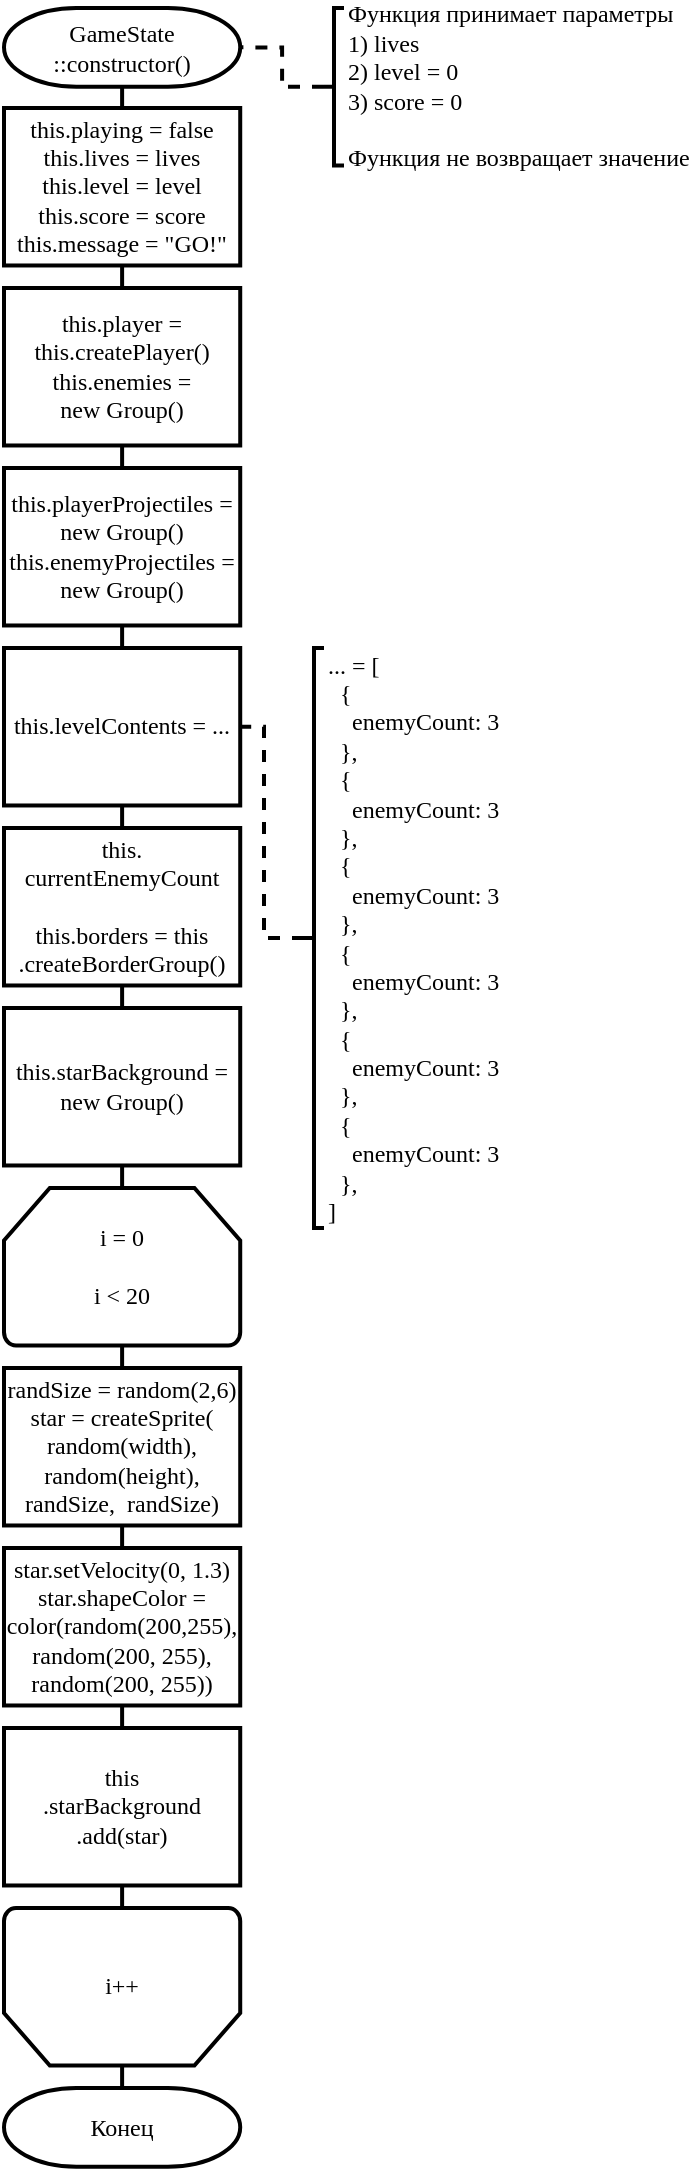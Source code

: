 <mxfile version="14.5.1" type="device"><diagram id="iy4qnBc_g1AcH5_ichhk" name="Page-1"><mxGraphModel dx="923" dy="519" grid="1" gridSize="10" guides="1" tooltips="1" connect="1" arrows="1" fold="1" page="1" pageScale="1" pageWidth="827" pageHeight="1169" math="0" shadow="0"><root><mxCell id="0"/><mxCell id="1" parent="0"/><mxCell id="CmOcgLPnoacuJ__g-Lwt-23" style="edgeStyle=orthogonalEdgeStyle;rounded=0;orthogonalLoop=1;jettySize=auto;html=1;exitX=0.5;exitY=1;exitDx=0;exitDy=0;exitPerimeter=0;entryX=0.5;entryY=0;entryDx=0;entryDy=0;endArrow=none;endFill=0;strokeWidth=2;fontFamily=Times New Roman;" edge="1" parent="1" source="CmOcgLPnoacuJ__g-Lwt-7" target="CmOcgLPnoacuJ__g-Lwt-8"><mxGeometry relative="1" as="geometry"/></mxCell><mxCell id="CmOcgLPnoacuJ__g-Lwt-7" value="GameState&lt;br&gt;::constructor()" style="strokeWidth=2;html=1;shape=mxgraph.flowchart.terminator;whiteSpace=wrap;fontFamily=Times New Roman;" vertex="1" parent="1"><mxGeometry x="40" y="40" width="118.11" height="39.37" as="geometry"/></mxCell><mxCell id="CmOcgLPnoacuJ__g-Lwt-24" style="edgeStyle=orthogonalEdgeStyle;rounded=0;orthogonalLoop=1;jettySize=auto;html=1;exitX=0.5;exitY=1;exitDx=0;exitDy=0;entryX=0.5;entryY=0;entryDx=0;entryDy=0;endArrow=none;endFill=0;strokeWidth=2;fontFamily=Times New Roman;" edge="1" parent="1" source="CmOcgLPnoacuJ__g-Lwt-8" target="CmOcgLPnoacuJ__g-Lwt-9"><mxGeometry relative="1" as="geometry"/></mxCell><mxCell id="CmOcgLPnoacuJ__g-Lwt-8" value="this.playing = false&lt;br&gt;this.lives = lives&lt;br&gt;this.level = level&lt;br&gt;this.score = score&lt;br&gt;this.message = &quot;GO!&quot;" style="rounded=0;whiteSpace=wrap;html=1;absoluteArcSize=1;arcSize=14;strokeWidth=2;fontFamily=Times New Roman;" vertex="1" parent="1"><mxGeometry x="40" y="90" width="118.11" height="78.74" as="geometry"/></mxCell><mxCell id="CmOcgLPnoacuJ__g-Lwt-25" style="edgeStyle=orthogonalEdgeStyle;rounded=0;orthogonalLoop=1;jettySize=auto;html=1;exitX=0.5;exitY=1;exitDx=0;exitDy=0;entryX=0.5;entryY=0;entryDx=0;entryDy=0;endArrow=none;endFill=0;strokeWidth=2;fontFamily=Times New Roman;" edge="1" parent="1" source="CmOcgLPnoacuJ__g-Lwt-9" target="CmOcgLPnoacuJ__g-Lwt-10"><mxGeometry relative="1" as="geometry"/></mxCell><mxCell id="CmOcgLPnoacuJ__g-Lwt-9" value="this.player = this.createPlayer()&lt;br&gt;this.enemies =&lt;br&gt;new Group()" style="rounded=0;whiteSpace=wrap;html=1;absoluteArcSize=1;arcSize=14;strokeWidth=2;fontFamily=Times New Roman;" vertex="1" parent="1"><mxGeometry x="40" y="180" width="118.11" height="78.74" as="geometry"/></mxCell><mxCell id="CmOcgLPnoacuJ__g-Lwt-26" style="edgeStyle=orthogonalEdgeStyle;rounded=0;orthogonalLoop=1;jettySize=auto;html=1;exitX=0.5;exitY=1;exitDx=0;exitDy=0;entryX=0.5;entryY=0;entryDx=0;entryDy=0;endArrow=none;endFill=0;strokeWidth=2;fontFamily=Times New Roman;" edge="1" parent="1" source="CmOcgLPnoacuJ__g-Lwt-10" target="CmOcgLPnoacuJ__g-Lwt-11"><mxGeometry relative="1" as="geometry"/></mxCell><mxCell id="CmOcgLPnoacuJ__g-Lwt-10" value="this.playerProjectiles =&lt;br&gt;new Group()&lt;br&gt;this.enemyProjectiles =&lt;br&gt;new Group()" style="rounded=0;whiteSpace=wrap;html=1;absoluteArcSize=1;arcSize=14;strokeWidth=2;fontFamily=Times New Roman;" vertex="1" parent="1"><mxGeometry x="40" y="270" width="118.11" height="78.74" as="geometry"/></mxCell><mxCell id="CmOcgLPnoacuJ__g-Lwt-27" style="edgeStyle=orthogonalEdgeStyle;rounded=0;orthogonalLoop=1;jettySize=auto;html=1;exitX=0.5;exitY=1;exitDx=0;exitDy=0;entryX=0.5;entryY=0;entryDx=0;entryDy=0;endArrow=none;endFill=0;strokeWidth=2;fontFamily=Times New Roman;" edge="1" parent="1" source="CmOcgLPnoacuJ__g-Lwt-11" target="CmOcgLPnoacuJ__g-Lwt-14"><mxGeometry relative="1" as="geometry"/></mxCell><mxCell id="CmOcgLPnoacuJ__g-Lwt-11" value="this.levelContents = ..." style="rounded=0;whiteSpace=wrap;html=1;absoluteArcSize=1;arcSize=14;strokeWidth=2;fontFamily=Times New Roman;" vertex="1" parent="1"><mxGeometry x="40" y="360" width="118.11" height="78.74" as="geometry"/></mxCell><mxCell id="CmOcgLPnoacuJ__g-Lwt-13" style="edgeStyle=orthogonalEdgeStyle;rounded=0;orthogonalLoop=1;jettySize=auto;html=1;exitX=0;exitY=0.5;exitDx=0;exitDy=0;exitPerimeter=0;entryX=1;entryY=0.5;entryDx=0;entryDy=0;fontFamily=Times New Roman;endArrow=none;endFill=0;strokeWidth=2;dashed=1;" edge="1" parent="1" source="CmOcgLPnoacuJ__g-Lwt-12" target="CmOcgLPnoacuJ__g-Lwt-11"><mxGeometry relative="1" as="geometry"/></mxCell><mxCell id="CmOcgLPnoacuJ__g-Lwt-12" value="... = [&lt;br&gt;&amp;nbsp; {&lt;br&gt;&amp;nbsp; &amp;nbsp; enemyCount: 3&lt;br&gt;&amp;nbsp; },&lt;br&gt;&amp;nbsp; {&lt;br&gt;&amp;nbsp; &amp;nbsp; enemyCount: 3&lt;br&gt;&amp;nbsp; },&lt;br&gt;&amp;nbsp; {&lt;br&gt;&amp;nbsp; &amp;nbsp; enemyCount: 3&lt;br&gt;&amp;nbsp; },&lt;br&gt;&amp;nbsp; {&lt;br&gt;&amp;nbsp; &amp;nbsp; enemyCount: 3&lt;br&gt;&amp;nbsp; },&lt;br&gt;&amp;nbsp; {&lt;br&gt;&amp;nbsp; &amp;nbsp; enemyCount: 3&lt;br&gt;&amp;nbsp; },&lt;br&gt;&amp;nbsp; {&lt;br&gt;&amp;nbsp; &amp;nbsp; enemyCount: 3&lt;br&gt;&amp;nbsp; },&lt;br&gt;]" style="strokeWidth=2;html=1;shape=mxgraph.flowchart.annotation_2;align=left;labelPosition=right;pointerEvents=1;rounded=0;fontFamily=Times New Roman;" vertex="1" parent="1"><mxGeometry x="190" y="360" width="10" height="290" as="geometry"/></mxCell><mxCell id="CmOcgLPnoacuJ__g-Lwt-28" style="edgeStyle=orthogonalEdgeStyle;rounded=0;orthogonalLoop=1;jettySize=auto;html=1;exitX=0.5;exitY=1;exitDx=0;exitDy=0;entryX=0.5;entryY=0;entryDx=0;entryDy=0;endArrow=none;endFill=0;strokeWidth=2;fontFamily=Times New Roman;" edge="1" parent="1" source="CmOcgLPnoacuJ__g-Lwt-14" target="CmOcgLPnoacuJ__g-Lwt-15"><mxGeometry relative="1" as="geometry"/></mxCell><mxCell id="CmOcgLPnoacuJ__g-Lwt-14" value="this.&lt;br&gt;currentEnemyCount&lt;br&gt;&lt;br&gt;this.borders = this&lt;br&gt;.createBorderGroup()" style="rounded=0;whiteSpace=wrap;html=1;absoluteArcSize=1;arcSize=14;strokeWidth=2;fontFamily=Times New Roman;" vertex="1" parent="1"><mxGeometry x="40" y="450" width="118.11" height="78.74" as="geometry"/></mxCell><mxCell id="CmOcgLPnoacuJ__g-Lwt-29" style="edgeStyle=orthogonalEdgeStyle;rounded=0;orthogonalLoop=1;jettySize=auto;html=1;exitX=0.5;exitY=1;exitDx=0;exitDy=0;entryX=0.5;entryY=0;entryDx=0;entryDy=0;entryPerimeter=0;endArrow=none;endFill=0;strokeWidth=2;fontFamily=Times New Roman;" edge="1" parent="1" source="CmOcgLPnoacuJ__g-Lwt-15" target="CmOcgLPnoacuJ__g-Lwt-16"><mxGeometry relative="1" as="geometry"/></mxCell><mxCell id="CmOcgLPnoacuJ__g-Lwt-15" value="this.starBackground = new Group()" style="rounded=0;whiteSpace=wrap;html=1;absoluteArcSize=1;arcSize=14;strokeWidth=2;fontFamily=Times New Roman;" vertex="1" parent="1"><mxGeometry x="40" y="540" width="118.11" height="78.74" as="geometry"/></mxCell><mxCell id="CmOcgLPnoacuJ__g-Lwt-30" style="edgeStyle=orthogonalEdgeStyle;rounded=0;orthogonalLoop=1;jettySize=auto;html=1;exitX=0.5;exitY=1;exitDx=0;exitDy=0;exitPerimeter=0;entryX=0.5;entryY=0;entryDx=0;entryDy=0;endArrow=none;endFill=0;strokeWidth=2;fontFamily=Times New Roman;" edge="1" parent="1" source="CmOcgLPnoacuJ__g-Lwt-16" target="CmOcgLPnoacuJ__g-Lwt-17"><mxGeometry relative="1" as="geometry"/></mxCell><mxCell id="CmOcgLPnoacuJ__g-Lwt-16" value="i = 0&lt;br&gt;&lt;br&gt;i &amp;lt; 20" style="strokeWidth=2;html=1;shape=mxgraph.flowchart.loop_limit;whiteSpace=wrap;rounded=0;fontFamily=Times New Roman;" vertex="1" parent="1"><mxGeometry x="40" y="630" width="118.11" height="78.74" as="geometry"/></mxCell><mxCell id="CmOcgLPnoacuJ__g-Lwt-31" style="edgeStyle=orthogonalEdgeStyle;rounded=0;orthogonalLoop=1;jettySize=auto;html=1;exitX=0.5;exitY=1;exitDx=0;exitDy=0;entryX=0.5;entryY=0;entryDx=0;entryDy=0;endArrow=none;endFill=0;strokeWidth=2;fontFamily=Times New Roman;" edge="1" parent="1" source="CmOcgLPnoacuJ__g-Lwt-17" target="CmOcgLPnoacuJ__g-Lwt-18"><mxGeometry relative="1" as="geometry"/></mxCell><mxCell id="CmOcgLPnoacuJ__g-Lwt-17" value="randSize = random(2,6)&lt;br&gt;star = createSprite(&lt;br&gt;random(width), random(height), randSize,&amp;nbsp; randSize)" style="rounded=0;whiteSpace=wrap;html=1;absoluteArcSize=1;arcSize=14;strokeWidth=2;fontFamily=Times New Roman;" vertex="1" parent="1"><mxGeometry x="40" y="720" width="118.11" height="78.74" as="geometry"/></mxCell><mxCell id="CmOcgLPnoacuJ__g-Lwt-33" style="edgeStyle=orthogonalEdgeStyle;rounded=0;orthogonalLoop=1;jettySize=auto;html=1;exitX=0.5;exitY=1;exitDx=0;exitDy=0;entryX=0.5;entryY=0;entryDx=0;entryDy=0;endArrow=none;endFill=0;strokeWidth=2;fontFamily=Times New Roman;" edge="1" parent="1" source="CmOcgLPnoacuJ__g-Lwt-18" target="CmOcgLPnoacuJ__g-Lwt-19"><mxGeometry relative="1" as="geometry"/></mxCell><mxCell id="CmOcgLPnoacuJ__g-Lwt-18" value="star.setVelocity(0, 1.3)&lt;br&gt;star.shapeColor = color(random(200,255), random(200, 255), random(200, 255))" style="rounded=0;whiteSpace=wrap;html=1;absoluteArcSize=1;arcSize=14;strokeWidth=2;fontFamily=Times New Roman;" vertex="1" parent="1"><mxGeometry x="40" y="810" width="118.11" height="78.74" as="geometry"/></mxCell><mxCell id="CmOcgLPnoacuJ__g-Lwt-34" style="edgeStyle=orthogonalEdgeStyle;rounded=0;orthogonalLoop=1;jettySize=auto;html=1;exitX=0.5;exitY=1;exitDx=0;exitDy=0;entryX=0.5;entryY=1;entryDx=0;entryDy=0;entryPerimeter=0;endArrow=none;endFill=0;strokeWidth=2;fontFamily=Times New Roman;" edge="1" parent="1" source="CmOcgLPnoacuJ__g-Lwt-19" target="CmOcgLPnoacuJ__g-Lwt-32"><mxGeometry relative="1" as="geometry"/></mxCell><mxCell id="CmOcgLPnoacuJ__g-Lwt-19" value="this&lt;br&gt;.starBackground&lt;br&gt;.add(star)" style="rounded=0;whiteSpace=wrap;html=1;absoluteArcSize=1;arcSize=14;strokeWidth=2;fontFamily=Times New Roman;" vertex="1" parent="1"><mxGeometry x="40" y="900" width="118.11" height="78.74" as="geometry"/></mxCell><mxCell id="CmOcgLPnoacuJ__g-Lwt-20" value="Конец" style="strokeWidth=2;html=1;shape=mxgraph.flowchart.terminator;whiteSpace=wrap;fontFamily=Times New Roman;" vertex="1" parent="1"><mxGeometry x="40" y="1080" width="118.11" height="39.37" as="geometry"/></mxCell><mxCell id="CmOcgLPnoacuJ__g-Lwt-22" style="edgeStyle=orthogonalEdgeStyle;rounded=0;orthogonalLoop=1;jettySize=auto;html=1;exitX=0;exitY=0.5;exitDx=0;exitDy=0;exitPerimeter=0;entryX=1;entryY=0.5;entryDx=0;entryDy=0;entryPerimeter=0;dashed=1;endArrow=none;endFill=0;strokeWidth=2;fontFamily=Times New Roman;" edge="1" parent="1" source="CmOcgLPnoacuJ__g-Lwt-21" target="CmOcgLPnoacuJ__g-Lwt-7"><mxGeometry relative="1" as="geometry"/></mxCell><mxCell id="CmOcgLPnoacuJ__g-Lwt-21" value="Функция принимает параметры&lt;br&gt;1) lives&lt;br&gt;2) level = 0&lt;br&gt;3) score = 0&lt;br&gt;&lt;br&gt;Функция не возвращает значение" style="strokeWidth=2;html=1;shape=mxgraph.flowchart.annotation_2;align=left;labelPosition=right;pointerEvents=1;rounded=0;fontFamily=Times New Roman;" vertex="1" parent="1"><mxGeometry x="200" y="40" width="10" height="78.74" as="geometry"/></mxCell><mxCell id="CmOcgLPnoacuJ__g-Lwt-35" style="edgeStyle=orthogonalEdgeStyle;rounded=0;orthogonalLoop=1;jettySize=auto;html=1;exitX=0.5;exitY=0;exitDx=0;exitDy=0;exitPerimeter=0;entryX=0.5;entryY=0;entryDx=0;entryDy=0;entryPerimeter=0;endArrow=none;endFill=0;strokeWidth=2;fontFamily=Times New Roman;" edge="1" parent="1" source="CmOcgLPnoacuJ__g-Lwt-32" target="CmOcgLPnoacuJ__g-Lwt-20"><mxGeometry relative="1" as="geometry"/></mxCell><mxCell id="CmOcgLPnoacuJ__g-Lwt-32" value="i++" style="strokeWidth=2;html=1;shape=mxgraph.flowchart.loop_limit;whiteSpace=wrap;rounded=0;fontFamily=Times New Roman;direction=west;" vertex="1" parent="1"><mxGeometry x="40" y="990" width="118.11" height="78.74" as="geometry"/></mxCell></root></mxGraphModel></diagram></mxfile>